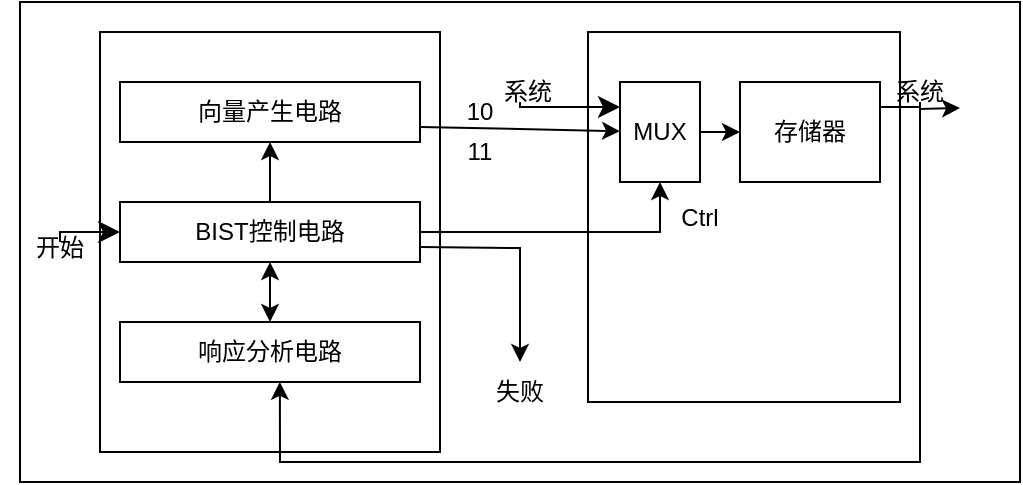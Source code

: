 <mxfile version="20.8.20" type="github">
  <diagram name="第 1 页" id="A93E-pW6Ka4gn5TaSpeA">
    <mxGraphModel dx="1434" dy="796" grid="1" gridSize="10" guides="1" tooltips="1" connect="1" arrows="1" fold="1" page="1" pageScale="1" pageWidth="827" pageHeight="1169" math="0" shadow="0">
      <root>
        <mxCell id="0" />
        <mxCell id="1" parent="0" />
        <mxCell id="uApP3Ad0hTk_tkcARhOH-1" value="" style="whiteSpace=wrap;html=1;align=center;" vertex="1" parent="1">
          <mxGeometry x="130" y="290" width="500" height="240" as="geometry" />
        </mxCell>
        <mxCell id="uApP3Ad0hTk_tkcARhOH-2" value="" style="whiteSpace=wrap;html=1;align=center;" vertex="1" parent="1">
          <mxGeometry x="170" y="305" width="170" height="210" as="geometry" />
        </mxCell>
        <mxCell id="uApP3Ad0hTk_tkcARhOH-3" value="" style="whiteSpace=wrap;html=1;align=center;" vertex="1" parent="1">
          <mxGeometry x="414" y="305" width="156" height="185" as="geometry" />
        </mxCell>
        <mxCell id="uApP3Ad0hTk_tkcARhOH-4" value="向量产生电路" style="whiteSpace=wrap;html=1;align=center;" vertex="1" parent="1">
          <mxGeometry x="180" y="330" width="150" height="30" as="geometry" />
        </mxCell>
        <mxCell id="uApP3Ad0hTk_tkcARhOH-14" style="edgeStyle=orthogonalEdgeStyle;rounded=0;orthogonalLoop=1;jettySize=auto;html=1;exitX=0.5;exitY=0;exitDx=0;exitDy=0;entryX=0.5;entryY=1;entryDx=0;entryDy=0;" edge="1" parent="1" source="uApP3Ad0hTk_tkcARhOH-5" target="uApP3Ad0hTk_tkcARhOH-4">
          <mxGeometry relative="1" as="geometry" />
        </mxCell>
        <mxCell id="uApP3Ad0hTk_tkcARhOH-5" value="BIST控制电路" style="whiteSpace=wrap;html=1;align=center;" vertex="1" parent="1">
          <mxGeometry x="180" y="390" width="150" height="30" as="geometry" />
        </mxCell>
        <mxCell id="uApP3Ad0hTk_tkcARhOH-22" style="edgeStyle=orthogonalEdgeStyle;rounded=0;orthogonalLoop=1;jettySize=auto;html=1;exitX=1;exitY=0.5;exitDx=0;exitDy=0;entryX=0.5;entryY=1;entryDx=0;entryDy=0;" edge="1" parent="1" source="uApP3Ad0hTk_tkcARhOH-5" target="uApP3Ad0hTk_tkcARhOH-7">
          <mxGeometry relative="1" as="geometry" />
        </mxCell>
        <mxCell id="uApP3Ad0hTk_tkcARhOH-6" value="响应分析电路" style="whiteSpace=wrap;html=1;align=center;" vertex="1" parent="1">
          <mxGeometry x="180" y="450" width="150" height="30" as="geometry" />
        </mxCell>
        <mxCell id="uApP3Ad0hTk_tkcARhOH-19" style="edgeStyle=orthogonalEdgeStyle;rounded=0;orthogonalLoop=1;jettySize=auto;html=1;exitX=1;exitY=0.5;exitDx=0;exitDy=0;entryX=0;entryY=0.5;entryDx=0;entryDy=0;" edge="1" parent="1" source="uApP3Ad0hTk_tkcARhOH-7" target="uApP3Ad0hTk_tkcARhOH-8">
          <mxGeometry relative="1" as="geometry" />
        </mxCell>
        <mxCell id="uApP3Ad0hTk_tkcARhOH-7" value="MUX" style="whiteSpace=wrap;html=1;align=center;" vertex="1" parent="1">
          <mxGeometry x="430" y="330" width="40" height="50" as="geometry" />
        </mxCell>
        <mxCell id="uApP3Ad0hTk_tkcARhOH-20" style="edgeStyle=orthogonalEdgeStyle;rounded=0;orthogonalLoop=1;jettySize=auto;html=1;exitX=1;exitY=0.25;exitDx=0;exitDy=0;" edge="1" parent="1" source="uApP3Ad0hTk_tkcARhOH-8">
          <mxGeometry relative="1" as="geometry">
            <mxPoint x="600" y="343" as="targetPoint" />
          </mxGeometry>
        </mxCell>
        <mxCell id="uApP3Ad0hTk_tkcARhOH-8" value="存储器" style="whiteSpace=wrap;html=1;align=center;" vertex="1" parent="1">
          <mxGeometry x="490" y="330" width="70" height="50" as="geometry" />
        </mxCell>
        <mxCell id="uApP3Ad0hTk_tkcARhOH-11" value="" style="edgeStyle=elbowEdgeStyle;elbow=horizontal;endArrow=classic;html=1;curved=0;rounded=0;endSize=8;startSize=8;" edge="1" parent="1" target="uApP3Ad0hTk_tkcARhOH-5">
          <mxGeometry width="50" height="50" relative="1" as="geometry">
            <mxPoint x="150" y="410" as="sourcePoint" />
            <mxPoint x="110" y="400" as="targetPoint" />
            <Array as="points">
              <mxPoint x="150" y="405" />
            </Array>
          </mxGeometry>
        </mxCell>
        <mxCell id="uApP3Ad0hTk_tkcARhOH-12" value="开始" style="text;html=1;strokeColor=none;fillColor=none;align=center;verticalAlign=middle;whiteSpace=wrap;rounded=0;" vertex="1" parent="1">
          <mxGeometry x="120" y="400" width="60" height="25" as="geometry" />
        </mxCell>
        <mxCell id="uApP3Ad0hTk_tkcARhOH-15" value="" style="endArrow=classic;startArrow=classic;html=1;rounded=0;entryX=0.5;entryY=1;entryDx=0;entryDy=0;" edge="1" parent="1" source="uApP3Ad0hTk_tkcARhOH-6" target="uApP3Ad0hTk_tkcARhOH-5">
          <mxGeometry width="50" height="50" relative="1" as="geometry">
            <mxPoint x="120" y="650" as="sourcePoint" />
            <mxPoint x="170" y="600" as="targetPoint" />
          </mxGeometry>
        </mxCell>
        <mxCell id="uApP3Ad0hTk_tkcARhOH-16" value="" style="endArrow=classic;html=1;rounded=0;exitX=1;exitY=0.75;exitDx=0;exitDy=0;" edge="1" parent="1" source="uApP3Ad0hTk_tkcARhOH-4" target="uApP3Ad0hTk_tkcARhOH-7">
          <mxGeometry width="50" height="50" relative="1" as="geometry">
            <mxPoint x="250" y="680" as="sourcePoint" />
            <mxPoint x="300" y="630" as="targetPoint" />
          </mxGeometry>
        </mxCell>
        <mxCell id="uApP3Ad0hTk_tkcARhOH-18" value="" style="edgeStyle=elbowEdgeStyle;elbow=horizontal;endArrow=classic;html=1;curved=0;rounded=0;endSize=8;startSize=8;entryX=0;entryY=0.25;entryDx=0;entryDy=0;" edge="1" parent="1" target="uApP3Ad0hTk_tkcARhOH-7">
          <mxGeometry width="50" height="50" relative="1" as="geometry">
            <mxPoint x="380" y="340" as="sourcePoint" />
            <mxPoint x="420" y="340" as="targetPoint" />
            <Array as="points">
              <mxPoint x="380" y="350" />
            </Array>
          </mxGeometry>
        </mxCell>
        <mxCell id="uApP3Ad0hTk_tkcARhOH-21" value="" style="endArrow=classic;html=1;rounded=0;entryX=0.529;entryY=0.833;entryDx=0;entryDy=0;entryPerimeter=0;" edge="1" parent="1" target="uApP3Ad0hTk_tkcARhOH-2">
          <mxGeometry width="50" height="50" relative="1" as="geometry">
            <mxPoint x="580" y="340" as="sourcePoint" />
            <mxPoint x="340" y="640" as="targetPoint" />
            <Array as="points">
              <mxPoint x="580" y="520" />
              <mxPoint x="420" y="520" />
              <mxPoint x="260" y="520" />
            </Array>
          </mxGeometry>
        </mxCell>
        <mxCell id="uApP3Ad0hTk_tkcARhOH-23" value="" style="endArrow=classic;html=1;rounded=0;exitX=1;exitY=0.75;exitDx=0;exitDy=0;" edge="1" parent="1" source="uApP3Ad0hTk_tkcARhOH-5">
          <mxGeometry width="50" height="50" relative="1" as="geometry">
            <mxPoint x="330" y="670" as="sourcePoint" />
            <mxPoint x="380" y="470" as="targetPoint" />
            <Array as="points">
              <mxPoint x="380" y="413" />
            </Array>
          </mxGeometry>
        </mxCell>
        <mxCell id="uApP3Ad0hTk_tkcARhOH-28" value="系统" style="text;html=1;strokeColor=none;fillColor=none;align=center;verticalAlign=middle;whiteSpace=wrap;rounded=0;" vertex="1" parent="1">
          <mxGeometry x="354" y="320" width="60" height="30" as="geometry" />
        </mxCell>
        <mxCell id="uApP3Ad0hTk_tkcARhOH-29" value="系统" style="text;html=1;strokeColor=none;fillColor=none;align=center;verticalAlign=middle;whiteSpace=wrap;rounded=0;" vertex="1" parent="1">
          <mxGeometry x="550" y="320" width="60" height="30" as="geometry" />
        </mxCell>
        <mxCell id="uApP3Ad0hTk_tkcARhOH-30" value="Ctrl" style="text;html=1;strokeColor=none;fillColor=none;align=center;verticalAlign=middle;whiteSpace=wrap;rounded=0;" vertex="1" parent="1">
          <mxGeometry x="440" y="382.5" width="60" height="30" as="geometry" />
        </mxCell>
        <mxCell id="uApP3Ad0hTk_tkcARhOH-31" value="失败" style="text;html=1;strokeColor=none;fillColor=none;align=center;verticalAlign=middle;whiteSpace=wrap;rounded=0;" vertex="1" parent="1">
          <mxGeometry x="350" y="470" width="60" height="30" as="geometry" />
        </mxCell>
        <mxCell id="uApP3Ad0hTk_tkcARhOH-32" value="10" style="text;html=1;strokeColor=none;fillColor=none;align=center;verticalAlign=middle;whiteSpace=wrap;rounded=0;" vertex="1" parent="1">
          <mxGeometry x="330" y="330" width="60" height="30" as="geometry" />
        </mxCell>
        <mxCell id="uApP3Ad0hTk_tkcARhOH-33" value="11" style="text;html=1;strokeColor=none;fillColor=none;align=center;verticalAlign=middle;whiteSpace=wrap;rounded=0;" vertex="1" parent="1">
          <mxGeometry x="330" y="350" width="60" height="30" as="geometry" />
        </mxCell>
      </root>
    </mxGraphModel>
  </diagram>
</mxfile>
